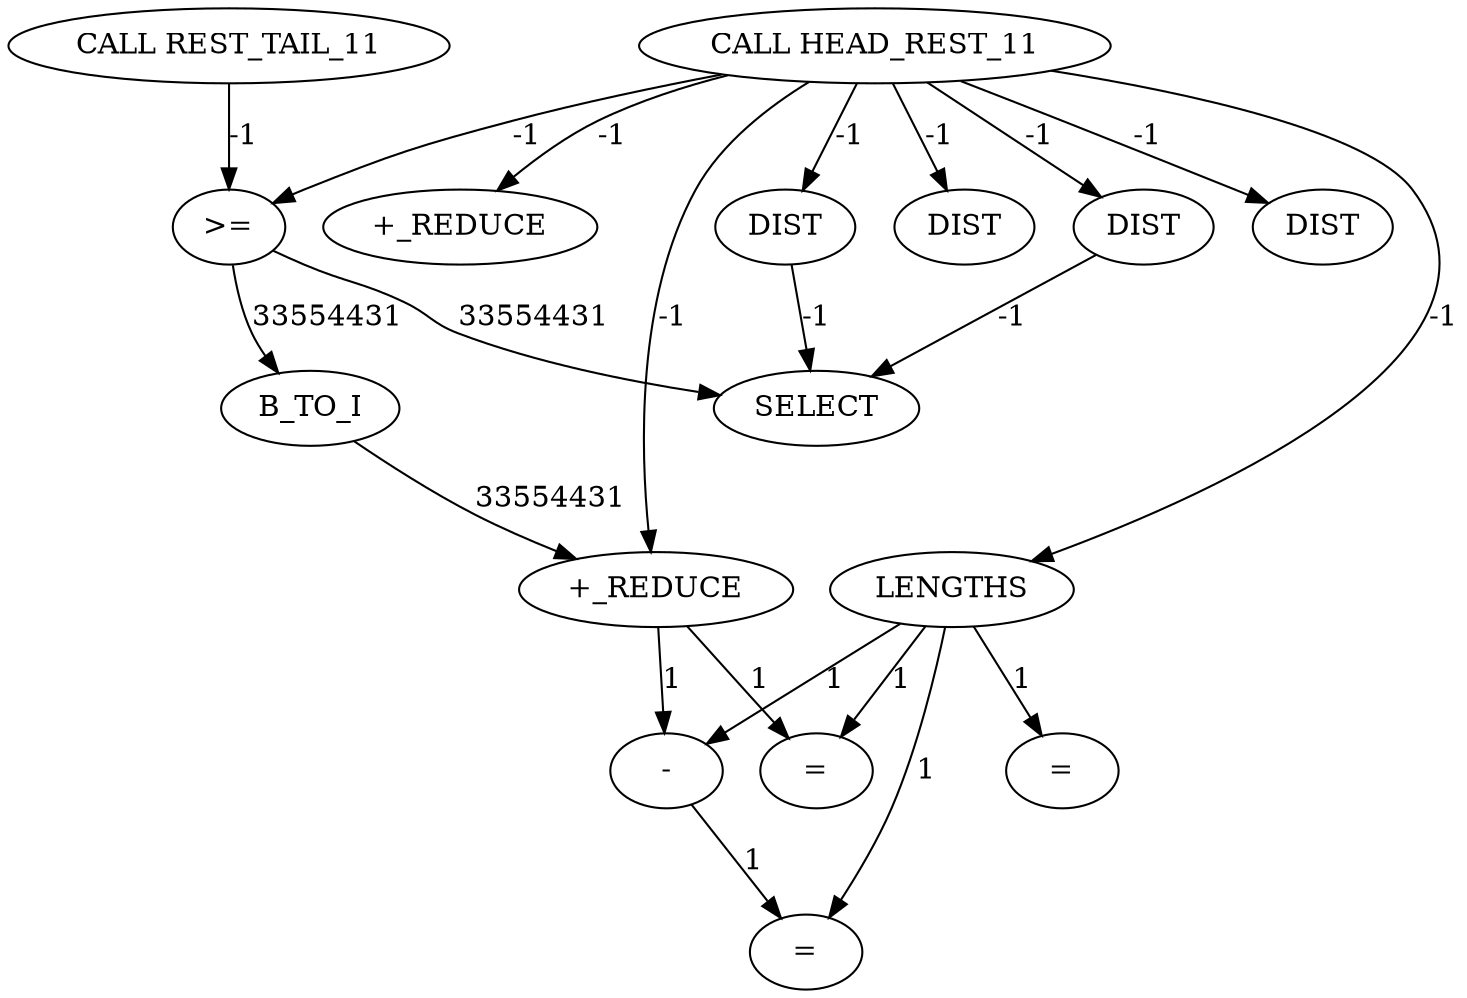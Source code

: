 digraph {
	is_B_INST_4889 [label=SELECT cost=0]
	is_B_INST_4871 [label=B_TO_I cost=52531294]
	is_B_INST_974 [label="=" cost=0]
	is_B_INST_931 [label="CALL REST_TAIL_11" cost=0]
	is_B_INST_950 [label="-" cost=946]
	is_B_INST_964 [label="=" cost=516]
	is_B_INST_942 [label="\>=" cost=54220506]
	is_B_INST_993 [label="+_REDUCE" cost=129]
	is_B_INST_4885 [label=DIST cost=0]
	is_B_INST_4873 [label="+_REDUCE" cost=26903036]
	is_B_INST_944 [label=LENGTHS cost=860]
	is_B_INST_4879 [label=DIST cost=0]
	is_B_INST_928 [label="CALL HEAD_REST_11" cost=0]
	is_B_INST_953 [label="=" cost=1677]
	is_B_INST_4882 [label=DIST cost=0]
	is_B_INST_4876 [label=DIST cost=903]
	is_B_INST_4871 -> is_B_INST_4873 [label=33554431 cost=33554431]
	is_B_INST_931 -> is_B_INST_942 [label=-1 cost=-1]
	is_B_INST_950 -> is_B_INST_974 [label=1 cost=1]
	is_B_INST_942 -> is_B_INST_4871 [label=33554431 cost=33554431]
	is_B_INST_942 -> is_B_INST_4889 [label=33554431 cost=33554431]
	is_B_INST_4885 -> is_B_INST_4889 [label=-1 cost=-1]
	is_B_INST_4873 -> is_B_INST_950 [label=1 cost=1]
	is_B_INST_4873 -> is_B_INST_964 [label=1 cost=1]
	is_B_INST_944 -> is_B_INST_950 [label=1 cost=1]
	is_B_INST_944 -> is_B_INST_953 [label=1 cost=1]
	is_B_INST_944 -> is_B_INST_964 [label=1 cost=1]
	is_B_INST_944 -> is_B_INST_974 [label=1 cost=1]
	is_B_INST_928 -> is_B_INST_942 [label=-1 cost=-1]
	is_B_INST_928 -> is_B_INST_944 [label=-1 cost=-1]
	is_B_INST_928 -> is_B_INST_4873 [label=-1 cost=-1]
	is_B_INST_928 -> is_B_INST_4876 [label=-1 cost=-1]
	is_B_INST_928 -> is_B_INST_4879 [label=-1 cost=-1]
	is_B_INST_928 -> is_B_INST_4882 [label=-1 cost=-1]
	is_B_INST_928 -> is_B_INST_4885 [label=-1 cost=-1]
	is_B_INST_928 -> is_B_INST_993 [label=-1 cost=-1]
	is_B_INST_4882 -> is_B_INST_4889 [label=-1 cost=-1]
}
